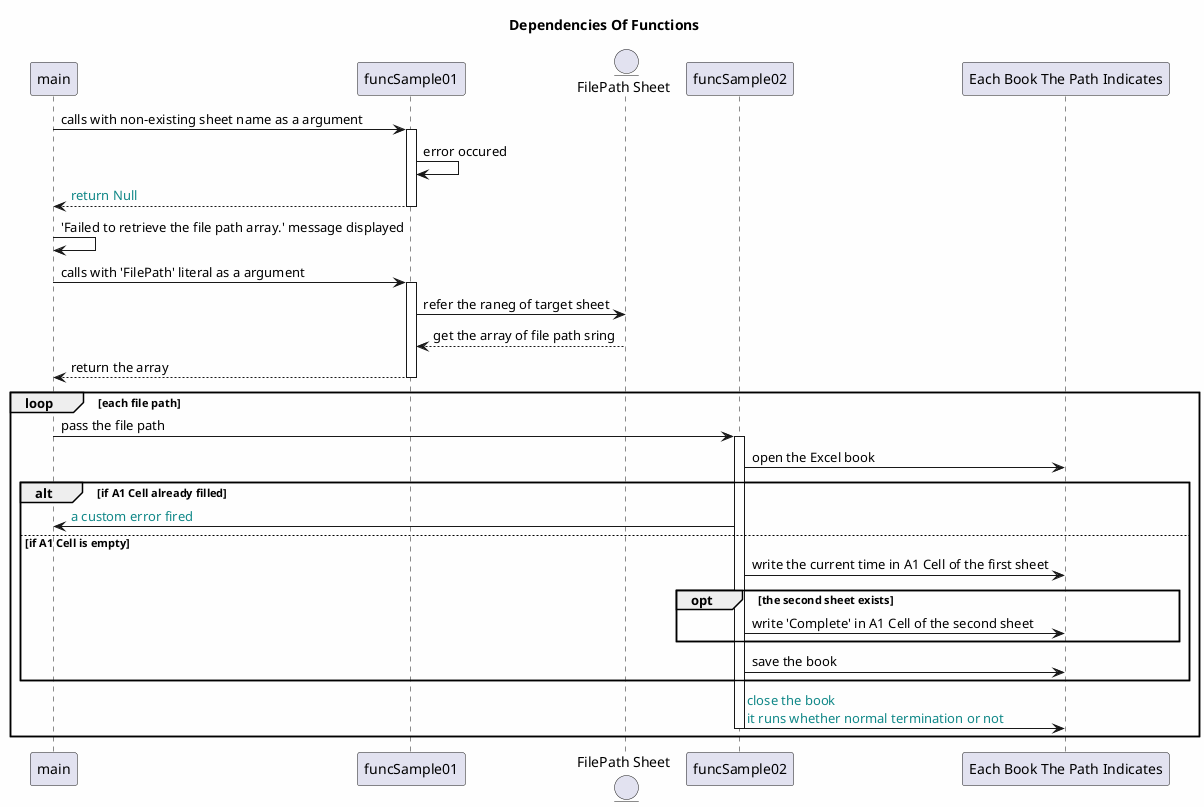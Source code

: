 @startuml "Dependencies Of Functions"

skinparam{
    BackgroundColor #fefefe
}

title "Dependencies Of Functions"
participant main
participant funcSample01
entity "FilePath Sheet" as FPSt
participant funcSample02
participant "Each Book The Path Indicates" as WB


main -> funcSample01: calls with non-existing sheet name as a argument
activate funcSample01
funcSample01 -> funcSample01: error occured
funcSample01 --> main: <color:#118888>return Null
deactivate funcSample01
main -> main: 'Failed to retrieve the file path array.' message displayed

main -> funcSample01: calls with 'FilePath' literal as a argument
activate funcSample01
funcSample01 -> FPSt: refer the raneg of target sheet
FPSt --> funcSample01: get the array of file path sring
funcSample01 --> main: return the array
deactivate funcSample01

loop each file path
    main -> funcSample02: pass the file path
    activate funcSample02
    funcSample02 -> WB: open the Excel book
    alt if A1 Cell already filled
        funcSample02 -> main: <color:#118888>a custom error fired
    else if A1 Cell is empty
    funcSample02 -> WB: write the current time in A1 Cell of the first sheet
    opt the second sheet exists
        funcSample02 -> WB: write 'Complete' in A1 Cell of the second sheet
    end
    funcSample02 -> WB: save the book
    end
    funcSample02 -> WB: <color:#118888>close the book\n<color:#118888>it runs whether normal termination or not
    deactivate funcSample02
end


@enduml
